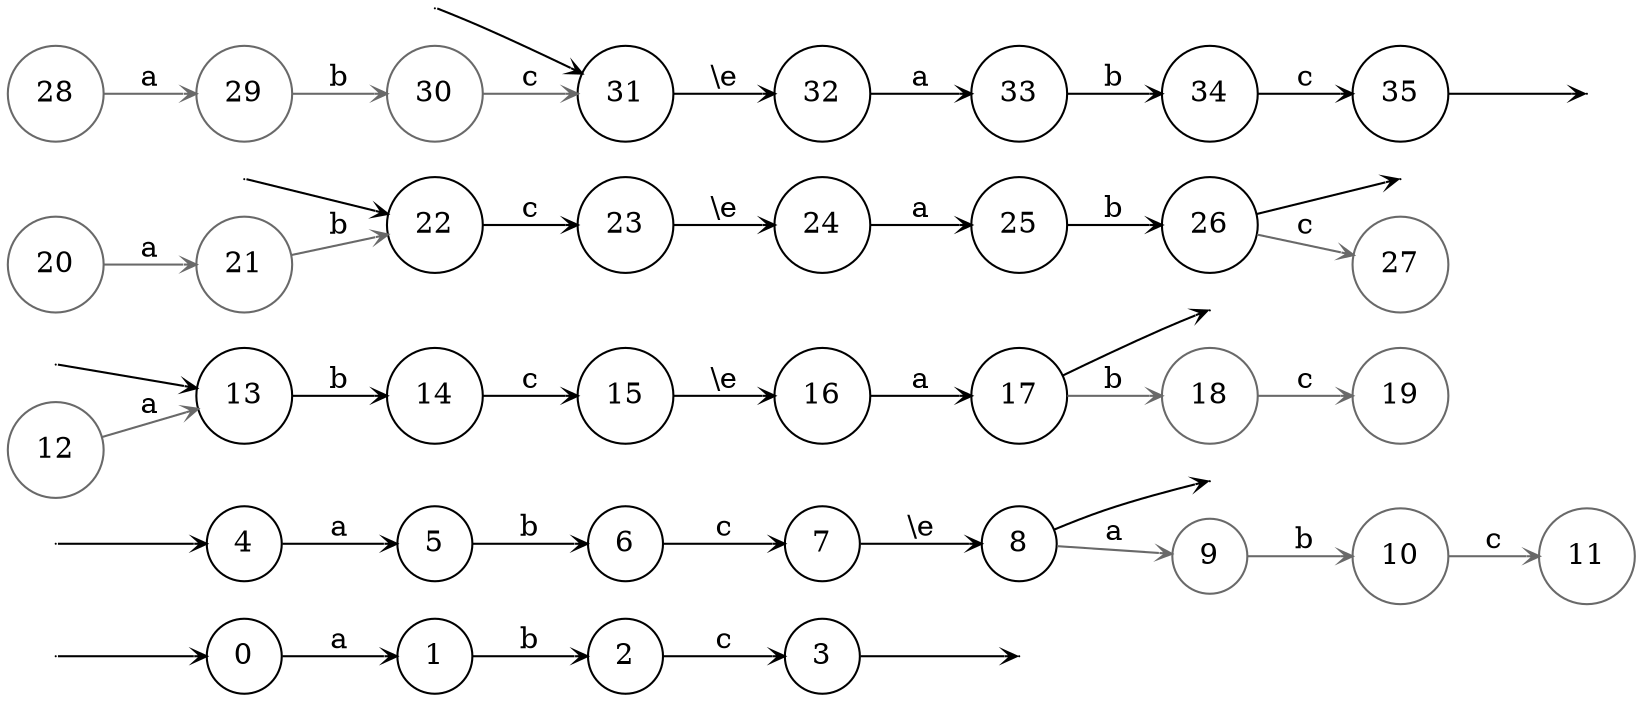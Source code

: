 digraph
{
  vcsn_context = "[abc]? → 𝔹"
  rankdir = LR
  edge [arrowhead = vee, arrowsize = .6]
  {
    node [shape = point, width = 0]
    I0
    I4
    I13
    I22
    I31
    F3
    F8
    F17
    F26
    F35
  }
  {
    node [shape = circle, style = rounded, width = 0.5]
    0
    1
    2
    3
    4
    5
    6
    7
    8
    9 [color = DimGray]
    10 [color = DimGray]
    11 [color = DimGray]
    12 [color = DimGray]
    13
    14
    15
    16
    17
    18 [color = DimGray]
    19 [color = DimGray]
    20 [color = DimGray]
    21 [color = DimGray]
    22
    23
    24
    25
    26
    27 [color = DimGray]
    28 [color = DimGray]
    29 [color = DimGray]
    30 [color = DimGray]
    31
    32
    33
    34
    35
  }
  I0 -> 0
  I4 -> 4
  I13 -> 13
  I22 -> 22
  I31 -> 31
  0 -> 1 [label = "a"]
  1 -> 2 [label = "b"]
  2 -> 3 [label = "c"]
  3 -> F3
  4 -> 5 [label = "a"]
  5 -> 6 [label = "b"]
  6 -> 7 [label = "c"]
  7 -> 8 [label = "\\e"]
  8 -> F8
  8 -> 9 [label = "a", color = DimGray]
  9 -> 10 [label = "b", color = DimGray]
  10 -> 11 [label = "c", color = DimGray]
  12 -> 13 [label = "a", color = DimGray]
  13 -> 14 [label = "b"]
  14 -> 15 [label = "c"]
  15 -> 16 [label = "\\e"]
  16 -> 17 [label = "a"]
  17 -> F17
  17 -> 18 [label = "b", color = DimGray]
  18 -> 19 [label = "c", color = DimGray]
  20 -> 21 [label = "a", color = DimGray]
  21 -> 22 [label = "b", color = DimGray]
  22 -> 23 [label = "c"]
  23 -> 24 [label = "\\e"]
  24 -> 25 [label = "a"]
  25 -> 26 [label = "b"]
  26 -> F26
  26 -> 27 [label = "c", color = DimGray]
  28 -> 29 [label = "a", color = DimGray]
  29 -> 30 [label = "b", color = DimGray]
  30 -> 31 [label = "c", color = DimGray]
  31 -> 32 [label = "\\e"]
  32 -> 33 [label = "a"]
  33 -> 34 [label = "b"]
  34 -> 35 [label = "c"]
  35 -> F35
}
